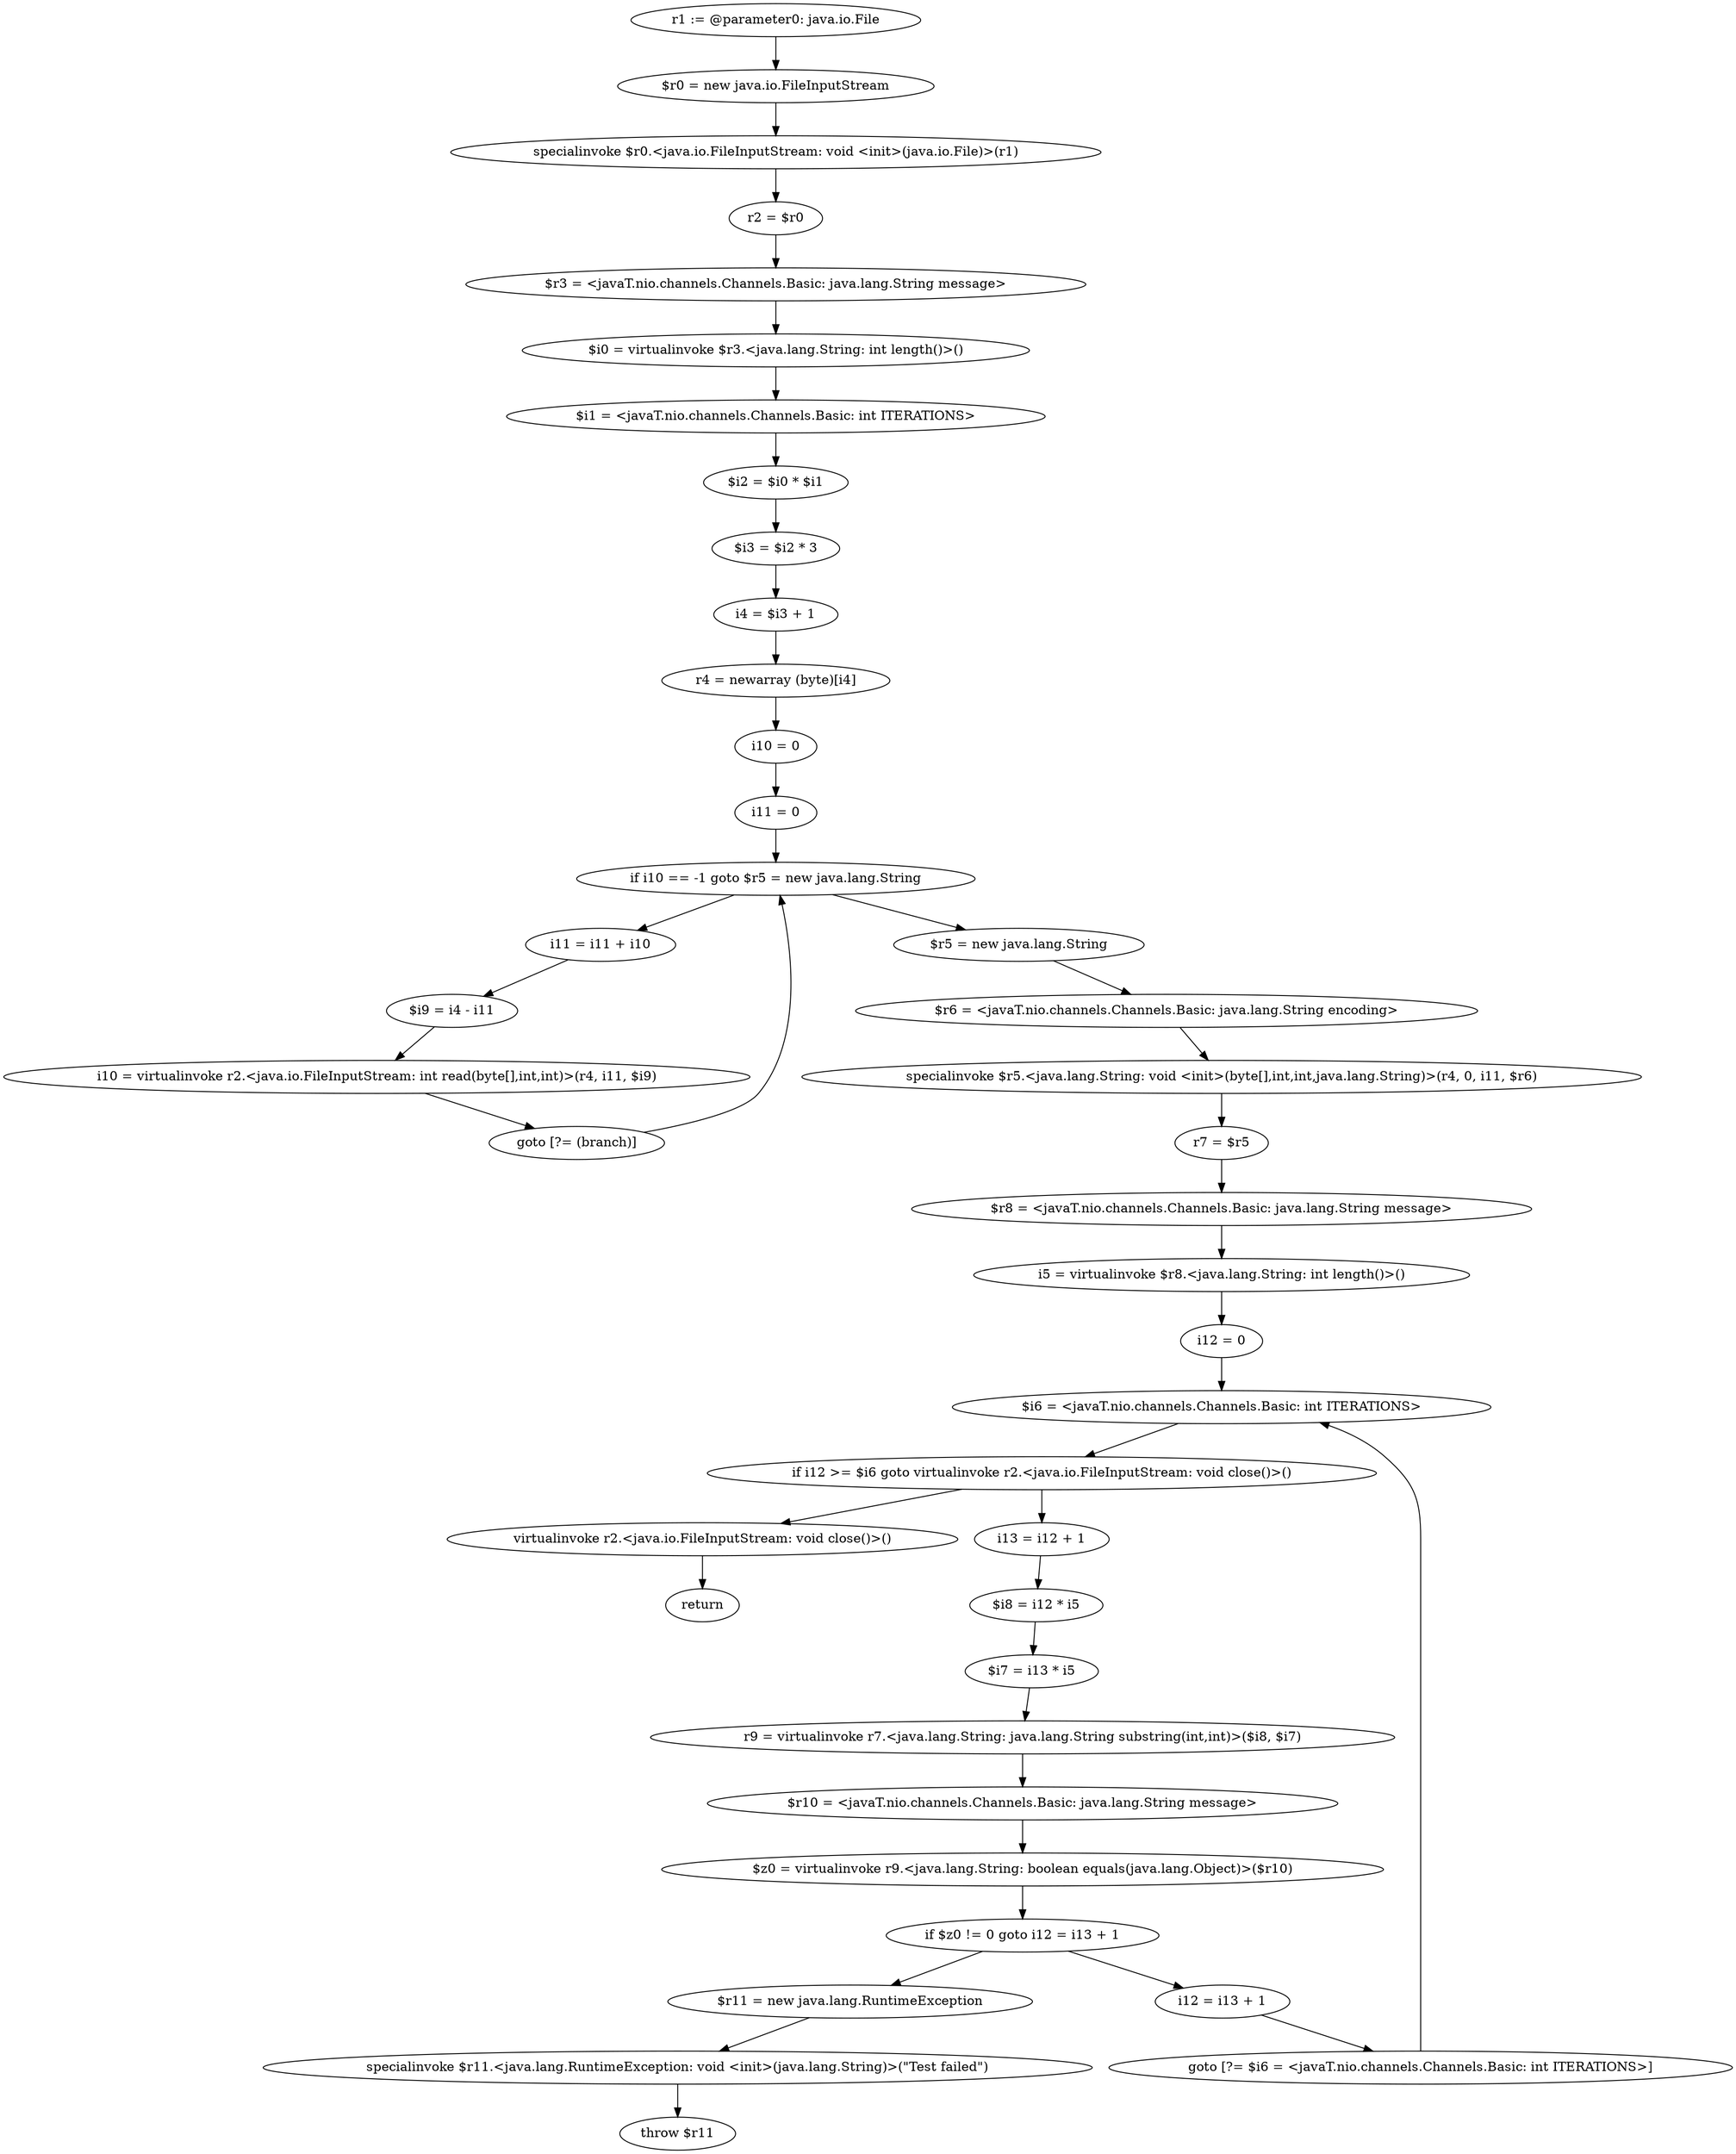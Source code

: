 digraph "unitGraph" {
    "r1 := @parameter0: java.io.File"
    "$r0 = new java.io.FileInputStream"
    "specialinvoke $r0.<java.io.FileInputStream: void <init>(java.io.File)>(r1)"
    "r2 = $r0"
    "$r3 = <javaT.nio.channels.Channels.Basic: java.lang.String message>"
    "$i0 = virtualinvoke $r3.<java.lang.String: int length()>()"
    "$i1 = <javaT.nio.channels.Channels.Basic: int ITERATIONS>"
    "$i2 = $i0 * $i1"
    "$i3 = $i2 * 3"
    "i4 = $i3 + 1"
    "r4 = newarray (byte)[i4]"
    "i10 = 0"
    "i11 = 0"
    "if i10 == -1 goto $r5 = new java.lang.String"
    "i11 = i11 + i10"
    "$i9 = i4 - i11"
    "i10 = virtualinvoke r2.<java.io.FileInputStream: int read(byte[],int,int)>(r4, i11, $i9)"
    "goto [?= (branch)]"
    "$r5 = new java.lang.String"
    "$r6 = <javaT.nio.channels.Channels.Basic: java.lang.String encoding>"
    "specialinvoke $r5.<java.lang.String: void <init>(byte[],int,int,java.lang.String)>(r4, 0, i11, $r6)"
    "r7 = $r5"
    "$r8 = <javaT.nio.channels.Channels.Basic: java.lang.String message>"
    "i5 = virtualinvoke $r8.<java.lang.String: int length()>()"
    "i12 = 0"
    "$i6 = <javaT.nio.channels.Channels.Basic: int ITERATIONS>"
    "if i12 >= $i6 goto virtualinvoke r2.<java.io.FileInputStream: void close()>()"
    "i13 = i12 + 1"
    "$i8 = i12 * i5"
    "$i7 = i13 * i5"
    "r9 = virtualinvoke r7.<java.lang.String: java.lang.String substring(int,int)>($i8, $i7)"
    "$r10 = <javaT.nio.channels.Channels.Basic: java.lang.String message>"
    "$z0 = virtualinvoke r9.<java.lang.String: boolean equals(java.lang.Object)>($r10)"
    "if $z0 != 0 goto i12 = i13 + 1"
    "$r11 = new java.lang.RuntimeException"
    "specialinvoke $r11.<java.lang.RuntimeException: void <init>(java.lang.String)>(\"Test failed\")"
    "throw $r11"
    "i12 = i13 + 1"
    "goto [?= $i6 = <javaT.nio.channels.Channels.Basic: int ITERATIONS>]"
    "virtualinvoke r2.<java.io.FileInputStream: void close()>()"
    "return"
    "r1 := @parameter0: java.io.File"->"$r0 = new java.io.FileInputStream";
    "$r0 = new java.io.FileInputStream"->"specialinvoke $r0.<java.io.FileInputStream: void <init>(java.io.File)>(r1)";
    "specialinvoke $r0.<java.io.FileInputStream: void <init>(java.io.File)>(r1)"->"r2 = $r0";
    "r2 = $r0"->"$r3 = <javaT.nio.channels.Channels.Basic: java.lang.String message>";
    "$r3 = <javaT.nio.channels.Channels.Basic: java.lang.String message>"->"$i0 = virtualinvoke $r3.<java.lang.String: int length()>()";
    "$i0 = virtualinvoke $r3.<java.lang.String: int length()>()"->"$i1 = <javaT.nio.channels.Channels.Basic: int ITERATIONS>";
    "$i1 = <javaT.nio.channels.Channels.Basic: int ITERATIONS>"->"$i2 = $i0 * $i1";
    "$i2 = $i0 * $i1"->"$i3 = $i2 * 3";
    "$i3 = $i2 * 3"->"i4 = $i3 + 1";
    "i4 = $i3 + 1"->"r4 = newarray (byte)[i4]";
    "r4 = newarray (byte)[i4]"->"i10 = 0";
    "i10 = 0"->"i11 = 0";
    "i11 = 0"->"if i10 == -1 goto $r5 = new java.lang.String";
    "if i10 == -1 goto $r5 = new java.lang.String"->"i11 = i11 + i10";
    "if i10 == -1 goto $r5 = new java.lang.String"->"$r5 = new java.lang.String";
    "i11 = i11 + i10"->"$i9 = i4 - i11";
    "$i9 = i4 - i11"->"i10 = virtualinvoke r2.<java.io.FileInputStream: int read(byte[],int,int)>(r4, i11, $i9)";
    "i10 = virtualinvoke r2.<java.io.FileInputStream: int read(byte[],int,int)>(r4, i11, $i9)"->"goto [?= (branch)]";
    "goto [?= (branch)]"->"if i10 == -1 goto $r5 = new java.lang.String";
    "$r5 = new java.lang.String"->"$r6 = <javaT.nio.channels.Channels.Basic: java.lang.String encoding>";
    "$r6 = <javaT.nio.channels.Channels.Basic: java.lang.String encoding>"->"specialinvoke $r5.<java.lang.String: void <init>(byte[],int,int,java.lang.String)>(r4, 0, i11, $r6)";
    "specialinvoke $r5.<java.lang.String: void <init>(byte[],int,int,java.lang.String)>(r4, 0, i11, $r6)"->"r7 = $r5";
    "r7 = $r5"->"$r8 = <javaT.nio.channels.Channels.Basic: java.lang.String message>";
    "$r8 = <javaT.nio.channels.Channels.Basic: java.lang.String message>"->"i5 = virtualinvoke $r8.<java.lang.String: int length()>()";
    "i5 = virtualinvoke $r8.<java.lang.String: int length()>()"->"i12 = 0";
    "i12 = 0"->"$i6 = <javaT.nio.channels.Channels.Basic: int ITERATIONS>";
    "$i6 = <javaT.nio.channels.Channels.Basic: int ITERATIONS>"->"if i12 >= $i6 goto virtualinvoke r2.<java.io.FileInputStream: void close()>()";
    "if i12 >= $i6 goto virtualinvoke r2.<java.io.FileInputStream: void close()>()"->"i13 = i12 + 1";
    "if i12 >= $i6 goto virtualinvoke r2.<java.io.FileInputStream: void close()>()"->"virtualinvoke r2.<java.io.FileInputStream: void close()>()";
    "i13 = i12 + 1"->"$i8 = i12 * i5";
    "$i8 = i12 * i5"->"$i7 = i13 * i5";
    "$i7 = i13 * i5"->"r9 = virtualinvoke r7.<java.lang.String: java.lang.String substring(int,int)>($i8, $i7)";
    "r9 = virtualinvoke r7.<java.lang.String: java.lang.String substring(int,int)>($i8, $i7)"->"$r10 = <javaT.nio.channels.Channels.Basic: java.lang.String message>";
    "$r10 = <javaT.nio.channels.Channels.Basic: java.lang.String message>"->"$z0 = virtualinvoke r9.<java.lang.String: boolean equals(java.lang.Object)>($r10)";
    "$z0 = virtualinvoke r9.<java.lang.String: boolean equals(java.lang.Object)>($r10)"->"if $z0 != 0 goto i12 = i13 + 1";
    "if $z0 != 0 goto i12 = i13 + 1"->"$r11 = new java.lang.RuntimeException";
    "if $z0 != 0 goto i12 = i13 + 1"->"i12 = i13 + 1";
    "$r11 = new java.lang.RuntimeException"->"specialinvoke $r11.<java.lang.RuntimeException: void <init>(java.lang.String)>(\"Test failed\")";
    "specialinvoke $r11.<java.lang.RuntimeException: void <init>(java.lang.String)>(\"Test failed\")"->"throw $r11";
    "i12 = i13 + 1"->"goto [?= $i6 = <javaT.nio.channels.Channels.Basic: int ITERATIONS>]";
    "goto [?= $i6 = <javaT.nio.channels.Channels.Basic: int ITERATIONS>]"->"$i6 = <javaT.nio.channels.Channels.Basic: int ITERATIONS>";
    "virtualinvoke r2.<java.io.FileInputStream: void close()>()"->"return";
}
